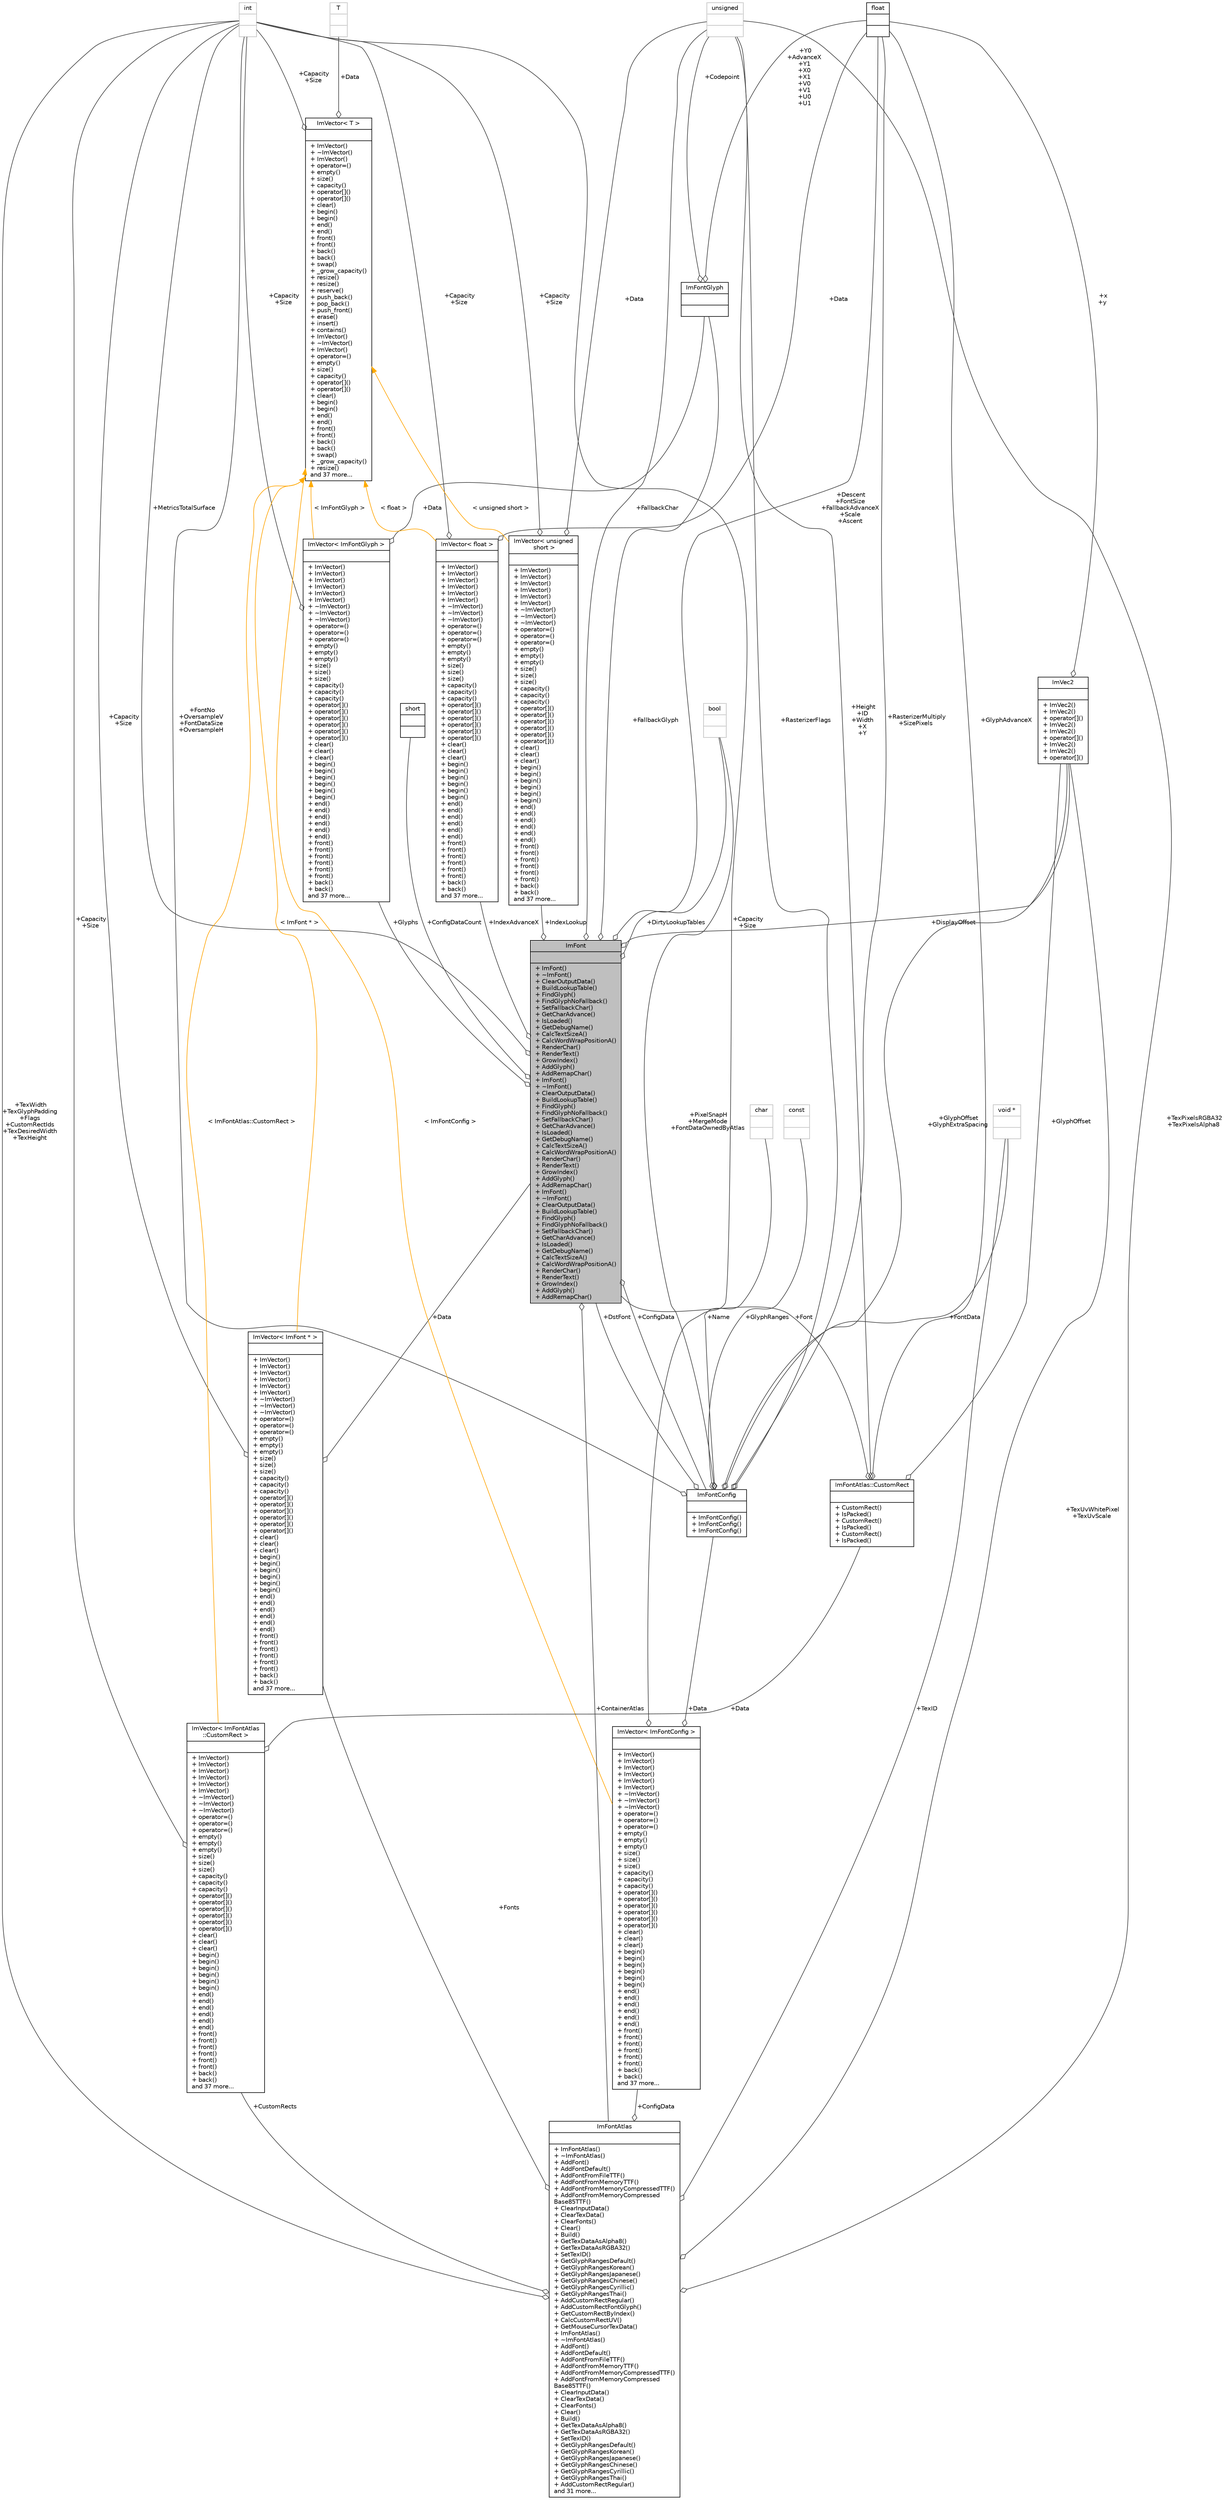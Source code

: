 digraph "ImFont"
{
 // INTERACTIVE_SVG=YES
  bgcolor="transparent";
  edge [fontname="Helvetica",fontsize="10",labelfontname="Helvetica",labelfontsize="10"];
  node [fontname="Helvetica",fontsize="10",shape=record];
  Node1 [label="{ImFont\n||+ ImFont()\l+ ~ImFont()\l+ ClearOutputData()\l+ BuildLookupTable()\l+ FindGlyph()\l+ FindGlyphNoFallback()\l+ SetFallbackChar()\l+ GetCharAdvance()\l+ IsLoaded()\l+ GetDebugName()\l+ CalcTextSizeA()\l+ CalcWordWrapPositionA()\l+ RenderChar()\l+ RenderText()\l+ GrowIndex()\l+ AddGlyph()\l+ AddRemapChar()\l+ ImFont()\l+ ~ImFont()\l+ ClearOutputData()\l+ BuildLookupTable()\l+ FindGlyph()\l+ FindGlyphNoFallback()\l+ SetFallbackChar()\l+ GetCharAdvance()\l+ IsLoaded()\l+ GetDebugName()\l+ CalcTextSizeA()\l+ CalcWordWrapPositionA()\l+ RenderChar()\l+ RenderText()\l+ GrowIndex()\l+ AddGlyph()\l+ AddRemapChar()\l+ ImFont()\l+ ~ImFont()\l+ ClearOutputData()\l+ BuildLookupTable()\l+ FindGlyph()\l+ FindGlyphNoFallback()\l+ SetFallbackChar()\l+ GetCharAdvance()\l+ IsLoaded()\l+ GetDebugName()\l+ CalcTextSizeA()\l+ CalcWordWrapPositionA()\l+ RenderChar()\l+ RenderText()\l+ GrowIndex()\l+ AddGlyph()\l+ AddRemapChar()\l}",height=0.2,width=0.4,color="black", fillcolor="grey75", style="filled", fontcolor="black"];
  Node2 -> Node1 [color="grey25",fontsize="10",style="solid",label=" +Glyphs" ,arrowhead="odiamond",fontname="Helvetica"];
  Node2 [label="{ImVector\< ImFontGlyph \>\n||+ ImVector()\l+ ImVector()\l+ ImVector()\l+ ImVector()\l+ ImVector()\l+ ImVector()\l+ ~ImVector()\l+ ~ImVector()\l+ ~ImVector()\l+ operator=()\l+ operator=()\l+ operator=()\l+ empty()\l+ empty()\l+ empty()\l+ size()\l+ size()\l+ size()\l+ capacity()\l+ capacity()\l+ capacity()\l+ operator[]()\l+ operator[]()\l+ operator[]()\l+ operator[]()\l+ operator[]()\l+ operator[]()\l+ clear()\l+ clear()\l+ clear()\l+ begin()\l+ begin()\l+ begin()\l+ begin()\l+ begin()\l+ begin()\l+ end()\l+ end()\l+ end()\l+ end()\l+ end()\l+ end()\l+ front()\l+ front()\l+ front()\l+ front()\l+ front()\l+ front()\l+ back()\l+ back()\land 37 more...\l}",height=0.2,width=0.4,color="black",URL="$d3/d32/classImVector.html"];
  Node3 -> Node2 [color="grey25",fontsize="10",style="solid",label=" +Data" ,arrowhead="odiamond",fontname="Helvetica"];
  Node3 [label="{ImFontGlyph\n||}",height=0.2,width=0.4,color="black",URL="$d3/db9/structImFontGlyph.html"];
  Node4 -> Node3 [color="grey25",fontsize="10",style="solid",label=" +Y0\n+AdvanceX\n+Y1\n+X0\n+X1\n+V0\n+V1\n+U0\n+U1" ,arrowhead="odiamond",fontname="Helvetica"];
  Node4 [label="{float\n||}",height=0.2,width=0.4,color="black",URL="$d4/dc3/classfloat.html"];
  Node5 -> Node3 [color="grey25",fontsize="10",style="solid",label=" +Codepoint" ,arrowhead="odiamond",fontname="Helvetica"];
  Node5 [label="{unsigned\n||}",height=0.2,width=0.4,color="grey75"];
  Node6 -> Node2 [color="grey25",fontsize="10",style="solid",label=" +Capacity\n+Size" ,arrowhead="odiamond",fontname="Helvetica"];
  Node6 [label="{int\n||}",height=0.2,width=0.4,color="grey75"];
  Node7 -> Node2 [dir="back",color="orange",fontsize="10",style="solid",label=" \< ImFontGlyph \>" ,fontname="Helvetica"];
  Node7 [label="{ImVector\< T \>\n||+ ImVector()\l+ ~ImVector()\l+ ImVector()\l+ operator=()\l+ empty()\l+ size()\l+ capacity()\l+ operator[]()\l+ operator[]()\l+ clear()\l+ begin()\l+ begin()\l+ end()\l+ end()\l+ front()\l+ front()\l+ back()\l+ back()\l+ swap()\l+ _grow_capacity()\l+ resize()\l+ resize()\l+ reserve()\l+ push_back()\l+ pop_back()\l+ push_front()\l+ erase()\l+ insert()\l+ contains()\l+ ImVector()\l+ ~ImVector()\l+ ImVector()\l+ operator=()\l+ empty()\l+ size()\l+ capacity()\l+ operator[]()\l+ operator[]()\l+ clear()\l+ begin()\l+ begin()\l+ end()\l+ end()\l+ front()\l+ front()\l+ back()\l+ back()\l+ swap()\l+ _grow_capacity()\l+ resize()\land 37 more...\l}",height=0.2,width=0.4,color="black",URL="$d3/d32/classImVector.html"];
  Node6 -> Node7 [color="grey25",fontsize="10",style="solid",label=" +Capacity\n+Size" ,arrowhead="odiamond",fontname="Helvetica"];
  Node8 -> Node7 [color="grey25",fontsize="10",style="solid",label=" +Data" ,arrowhead="odiamond",fontname="Helvetica"];
  Node8 [label="{T\n||}",height=0.2,width=0.4,color="grey75"];
  Node9 -> Node1 [color="grey25",fontsize="10",style="solid",label=" +DisplayOffset" ,arrowhead="odiamond",fontname="Helvetica"];
  Node9 [label="{ImVec2\n||+ ImVec2()\l+ ImVec2()\l+ operator[]()\l+ ImVec2()\l+ ImVec2()\l+ operator[]()\l+ ImVec2()\l+ ImVec2()\l+ operator[]()\l}",height=0.2,width=0.4,color="black",URL="$d3/dc2/structImVec2.html"];
  Node4 -> Node9 [color="grey25",fontsize="10",style="solid",label=" +x\n+y" ,arrowhead="odiamond",fontname="Helvetica"];
  Node10 -> Node1 [color="grey25",fontsize="10",style="solid",label=" +IndexLookup" ,arrowhead="odiamond",fontname="Helvetica"];
  Node10 [label="{ImVector\< unsigned\l short \>\n||+ ImVector()\l+ ImVector()\l+ ImVector()\l+ ImVector()\l+ ImVector()\l+ ImVector()\l+ ~ImVector()\l+ ~ImVector()\l+ ~ImVector()\l+ operator=()\l+ operator=()\l+ operator=()\l+ empty()\l+ empty()\l+ empty()\l+ size()\l+ size()\l+ size()\l+ capacity()\l+ capacity()\l+ capacity()\l+ operator[]()\l+ operator[]()\l+ operator[]()\l+ operator[]()\l+ operator[]()\l+ operator[]()\l+ clear()\l+ clear()\l+ clear()\l+ begin()\l+ begin()\l+ begin()\l+ begin()\l+ begin()\l+ begin()\l+ end()\l+ end()\l+ end()\l+ end()\l+ end()\l+ end()\l+ front()\l+ front()\l+ front()\l+ front()\l+ front()\l+ front()\l+ back()\l+ back()\land 37 more...\l}",height=0.2,width=0.4,color="black",URL="$d3/d32/classImVector.html"];
  Node6 -> Node10 [color="grey25",fontsize="10",style="solid",label=" +Capacity\n+Size" ,arrowhead="odiamond",fontname="Helvetica"];
  Node5 -> Node10 [color="grey25",fontsize="10",style="solid",label=" +Data" ,arrowhead="odiamond",fontname="Helvetica"];
  Node7 -> Node10 [dir="back",color="orange",fontsize="10",style="solid",label=" \< unsigned short \>" ,fontname="Helvetica"];
  Node11 -> Node1 [color="grey25",fontsize="10",style="solid",label=" +ConfigDataCount" ,arrowhead="odiamond",fontname="Helvetica"];
  Node11 [label="{short\n||}",height=0.2,width=0.4,color="black",URL="$dc/d10/classshort.html"];
  Node4 -> Node1 [color="grey25",fontsize="10",style="solid",label=" +Descent\n+FontSize\n+FallbackAdvanceX\n+Scale\n+Ascent" ,arrowhead="odiamond",fontname="Helvetica"];
  Node12 -> Node1 [color="grey25",fontsize="10",style="solid",label=" +ConfigData" ,arrowhead="odiamond",fontname="Helvetica"];
  Node12 [label="{ImFontConfig\n||+ ImFontConfig()\l+ ImFontConfig()\l+ ImFontConfig()\l}",height=0.2,width=0.4,color="black",URL="$df/d67/structImFontConfig.html"];
  Node9 -> Node12 [color="grey25",fontsize="10",style="solid",label=" +GlyphOffset\n+GlyphExtraSpacing" ,arrowhead="odiamond",fontname="Helvetica"];
  Node13 -> Node12 [color="grey25",fontsize="10",style="solid",label=" +Name" ,arrowhead="odiamond",fontname="Helvetica"];
  Node13 [label="{char\n||}",height=0.2,width=0.4,color="grey75"];
  Node4 -> Node12 [color="grey25",fontsize="10",style="solid",label=" +RasterizerMultiply\n+SizePixels" ,arrowhead="odiamond",fontname="Helvetica"];
  Node6 -> Node12 [color="grey25",fontsize="10",style="solid",label=" +FontNo\n+OversampleV\n+FontDataSize\n+OversampleH" ,arrowhead="odiamond",fontname="Helvetica"];
  Node14 -> Node12 [color="grey25",fontsize="10",style="solid",label=" +PixelSnapH\n+MergeMode\n+FontDataOwnedByAtlas" ,arrowhead="odiamond",fontname="Helvetica"];
  Node14 [label="{bool\n||}",height=0.2,width=0.4,color="grey75"];
  Node5 -> Node12 [color="grey25",fontsize="10",style="solid",label=" +RasterizerFlags" ,arrowhead="odiamond",fontname="Helvetica"];
  Node15 -> Node12 [color="grey25",fontsize="10",style="solid",label=" +GlyphRanges" ,arrowhead="odiamond",fontname="Helvetica"];
  Node15 [label="{const\n||}",height=0.2,width=0.4,color="grey75"];
  Node1 -> Node12 [color="grey25",fontsize="10",style="solid",label=" +DstFont" ,arrowhead="odiamond",fontname="Helvetica"];
  Node16 -> Node12 [color="grey25",fontsize="10",style="solid",label=" +FontData" ,arrowhead="odiamond",fontname="Helvetica"];
  Node16 [label="{void *\n||}",height=0.2,width=0.4,color="grey75"];
  Node3 -> Node1 [color="grey25",fontsize="10",style="solid",label=" +FallbackGlyph" ,arrowhead="odiamond",fontname="Helvetica"];
  Node6 -> Node1 [color="grey25",fontsize="10",style="solid",label=" +MetricsTotalSurface" ,arrowhead="odiamond",fontname="Helvetica"];
  Node17 -> Node1 [color="grey25",fontsize="10",style="solid",label=" +ContainerAtlas" ,arrowhead="odiamond",fontname="Helvetica"];
  Node17 [label="{ImFontAtlas\n||+ ImFontAtlas()\l+ ~ImFontAtlas()\l+ AddFont()\l+ AddFontDefault()\l+ AddFontFromFileTTF()\l+ AddFontFromMemoryTTF()\l+ AddFontFromMemoryCompressedTTF()\l+ AddFontFromMemoryCompressed\lBase85TTF()\l+ ClearInputData()\l+ ClearTexData()\l+ ClearFonts()\l+ Clear()\l+ Build()\l+ GetTexDataAsAlpha8()\l+ GetTexDataAsRGBA32()\l+ SetTexID()\l+ GetGlyphRangesDefault()\l+ GetGlyphRangesKorean()\l+ GetGlyphRangesJapanese()\l+ GetGlyphRangesChinese()\l+ GetGlyphRangesCyrillic()\l+ GetGlyphRangesThai()\l+ AddCustomRectRegular()\l+ AddCustomRectFontGlyph()\l+ GetCustomRectByIndex()\l+ CalcCustomRectUV()\l+ GetMouseCursorTexData()\l+ ImFontAtlas()\l+ ~ImFontAtlas()\l+ AddFont()\l+ AddFontDefault()\l+ AddFontFromFileTTF()\l+ AddFontFromMemoryTTF()\l+ AddFontFromMemoryCompressedTTF()\l+ AddFontFromMemoryCompressed\lBase85TTF()\l+ ClearInputData()\l+ ClearTexData()\l+ ClearFonts()\l+ Clear()\l+ Build()\l+ GetTexDataAsAlpha8()\l+ GetTexDataAsRGBA32()\l+ SetTexID()\l+ GetGlyphRangesDefault()\l+ GetGlyphRangesKorean()\l+ GetGlyphRangesJapanese()\l+ GetGlyphRangesChinese()\l+ GetGlyphRangesCyrillic()\l+ GetGlyphRangesThai()\l+ AddCustomRectRegular()\land 31 more...\l}",height=0.2,width=0.4,color="black",URL="$dc/d21/structImFontAtlas.html"];
  Node18 -> Node17 [color="grey25",fontsize="10",style="solid",label=" +Fonts" ,arrowhead="odiamond",fontname="Helvetica"];
  Node18 [label="{ImVector\< ImFont * \>\n||+ ImVector()\l+ ImVector()\l+ ImVector()\l+ ImVector()\l+ ImVector()\l+ ImVector()\l+ ~ImVector()\l+ ~ImVector()\l+ ~ImVector()\l+ operator=()\l+ operator=()\l+ operator=()\l+ empty()\l+ empty()\l+ empty()\l+ size()\l+ size()\l+ size()\l+ capacity()\l+ capacity()\l+ capacity()\l+ operator[]()\l+ operator[]()\l+ operator[]()\l+ operator[]()\l+ operator[]()\l+ operator[]()\l+ clear()\l+ clear()\l+ clear()\l+ begin()\l+ begin()\l+ begin()\l+ begin()\l+ begin()\l+ begin()\l+ end()\l+ end()\l+ end()\l+ end()\l+ end()\l+ end()\l+ front()\l+ front()\l+ front()\l+ front()\l+ front()\l+ front()\l+ back()\l+ back()\land 37 more...\l}",height=0.2,width=0.4,color="black",URL="$d3/d32/classImVector.html"];
  Node6 -> Node18 [color="grey25",fontsize="10",style="solid",label=" +Capacity\n+Size" ,arrowhead="odiamond",fontname="Helvetica"];
  Node1 -> Node18 [color="grey25",fontsize="10",style="solid",label=" +Data" ,arrowhead="odiamond",fontname="Helvetica"];
  Node7 -> Node18 [dir="back",color="orange",fontsize="10",style="solid",label=" \< ImFont * \>" ,fontname="Helvetica"];
  Node9 -> Node17 [color="grey25",fontsize="10",style="solid",label=" +TexUvWhitePixel\n+TexUvScale" ,arrowhead="odiamond",fontname="Helvetica"];
  Node6 -> Node17 [color="grey25",fontsize="10",style="solid",label=" +TexWidth\n+TexGlyphPadding\n+Flags\n+CustomRectIds\n+TexDesiredWidth\n+TexHeight" ,arrowhead="odiamond",fontname="Helvetica"];
  Node19 -> Node17 [color="grey25",fontsize="10",style="solid",label=" +ConfigData" ,arrowhead="odiamond",fontname="Helvetica"];
  Node19 [label="{ImVector\< ImFontConfig \>\n||+ ImVector()\l+ ImVector()\l+ ImVector()\l+ ImVector()\l+ ImVector()\l+ ImVector()\l+ ~ImVector()\l+ ~ImVector()\l+ ~ImVector()\l+ operator=()\l+ operator=()\l+ operator=()\l+ empty()\l+ empty()\l+ empty()\l+ size()\l+ size()\l+ size()\l+ capacity()\l+ capacity()\l+ capacity()\l+ operator[]()\l+ operator[]()\l+ operator[]()\l+ operator[]()\l+ operator[]()\l+ operator[]()\l+ clear()\l+ clear()\l+ clear()\l+ begin()\l+ begin()\l+ begin()\l+ begin()\l+ begin()\l+ begin()\l+ end()\l+ end()\l+ end()\l+ end()\l+ end()\l+ end()\l+ front()\l+ front()\l+ front()\l+ front()\l+ front()\l+ front()\l+ back()\l+ back()\land 37 more...\l}",height=0.2,width=0.4,color="black",URL="$d3/d32/classImVector.html"];
  Node12 -> Node19 [color="grey25",fontsize="10",style="solid",label=" +Data" ,arrowhead="odiamond",fontname="Helvetica"];
  Node6 -> Node19 [color="grey25",fontsize="10",style="solid",label=" +Capacity\n+Size" ,arrowhead="odiamond",fontname="Helvetica"];
  Node7 -> Node19 [dir="back",color="orange",fontsize="10",style="solid",label=" \< ImFontConfig \>" ,fontname="Helvetica"];
  Node20 -> Node17 [color="grey25",fontsize="10",style="solid",label=" +CustomRects" ,arrowhead="odiamond",fontname="Helvetica"];
  Node20 [label="{ImVector\< ImFontAtlas\l::CustomRect \>\n||+ ImVector()\l+ ImVector()\l+ ImVector()\l+ ImVector()\l+ ImVector()\l+ ImVector()\l+ ~ImVector()\l+ ~ImVector()\l+ ~ImVector()\l+ operator=()\l+ operator=()\l+ operator=()\l+ empty()\l+ empty()\l+ empty()\l+ size()\l+ size()\l+ size()\l+ capacity()\l+ capacity()\l+ capacity()\l+ operator[]()\l+ operator[]()\l+ operator[]()\l+ operator[]()\l+ operator[]()\l+ operator[]()\l+ clear()\l+ clear()\l+ clear()\l+ begin()\l+ begin()\l+ begin()\l+ begin()\l+ begin()\l+ begin()\l+ end()\l+ end()\l+ end()\l+ end()\l+ end()\l+ end()\l+ front()\l+ front()\l+ front()\l+ front()\l+ front()\l+ front()\l+ back()\l+ back()\land 37 more...\l}",height=0.2,width=0.4,color="black",URL="$d3/d32/classImVector.html"];
  Node21 -> Node20 [color="grey25",fontsize="10",style="solid",label=" +Data" ,arrowhead="odiamond",fontname="Helvetica"];
  Node21 [label="{ImFontAtlas::CustomRect\n||+ CustomRect()\l+ IsPacked()\l+ CustomRect()\l+ IsPacked()\l+ CustomRect()\l+ IsPacked()\l}",height=0.2,width=0.4,color="black",URL="$dc/d59/structImFontAtlas_1_1CustomRect.html"];
  Node9 -> Node21 [color="grey25",fontsize="10",style="solid",label=" +GlyphOffset" ,arrowhead="odiamond",fontname="Helvetica"];
  Node4 -> Node21 [color="grey25",fontsize="10",style="solid",label=" +GlyphAdvanceX" ,arrowhead="odiamond",fontname="Helvetica"];
  Node5 -> Node21 [color="grey25",fontsize="10",style="solid",label=" +Height\n+ID\n+Width\n+X\n+Y" ,arrowhead="odiamond",fontname="Helvetica"];
  Node1 -> Node21 [color="grey25",fontsize="10",style="solid",label=" +Font" ,arrowhead="odiamond",fontname="Helvetica"];
  Node6 -> Node20 [color="grey25",fontsize="10",style="solid",label=" +Capacity\n+Size" ,arrowhead="odiamond",fontname="Helvetica"];
  Node7 -> Node20 [dir="back",color="orange",fontsize="10",style="solid",label=" \< ImFontAtlas::CustomRect \>" ,fontname="Helvetica"];
  Node5 -> Node17 [color="grey25",fontsize="10",style="solid",label=" +TexPixelsRGBA32\n+TexPixelsAlpha8" ,arrowhead="odiamond",fontname="Helvetica"];
  Node16 -> Node17 [color="grey25",fontsize="10",style="solid",label=" +TexID" ,arrowhead="odiamond",fontname="Helvetica"];
  Node14 -> Node1 [color="grey25",fontsize="10",style="solid",label=" +DirtyLookupTables" ,arrowhead="odiamond",fontname="Helvetica"];
  Node5 -> Node1 [color="grey25",fontsize="10",style="solid",label=" +FallbackChar" ,arrowhead="odiamond",fontname="Helvetica"];
  Node22 -> Node1 [color="grey25",fontsize="10",style="solid",label=" +IndexAdvanceX" ,arrowhead="odiamond",fontname="Helvetica"];
  Node22 [label="{ImVector\< float \>\n||+ ImVector()\l+ ImVector()\l+ ImVector()\l+ ImVector()\l+ ImVector()\l+ ImVector()\l+ ~ImVector()\l+ ~ImVector()\l+ ~ImVector()\l+ operator=()\l+ operator=()\l+ operator=()\l+ empty()\l+ empty()\l+ empty()\l+ size()\l+ size()\l+ size()\l+ capacity()\l+ capacity()\l+ capacity()\l+ operator[]()\l+ operator[]()\l+ operator[]()\l+ operator[]()\l+ operator[]()\l+ operator[]()\l+ clear()\l+ clear()\l+ clear()\l+ begin()\l+ begin()\l+ begin()\l+ begin()\l+ begin()\l+ begin()\l+ end()\l+ end()\l+ end()\l+ end()\l+ end()\l+ end()\l+ front()\l+ front()\l+ front()\l+ front()\l+ front()\l+ front()\l+ back()\l+ back()\land 37 more...\l}",height=0.2,width=0.4,color="black",URL="$d3/d32/classImVector.html"];
  Node4 -> Node22 [color="grey25",fontsize="10",style="solid",label=" +Data" ,arrowhead="odiamond",fontname="Helvetica"];
  Node6 -> Node22 [color="grey25",fontsize="10",style="solid",label=" +Capacity\n+Size" ,arrowhead="odiamond",fontname="Helvetica"];
  Node7 -> Node22 [dir="back",color="orange",fontsize="10",style="solid",label=" \< float \>" ,fontname="Helvetica"];
}
